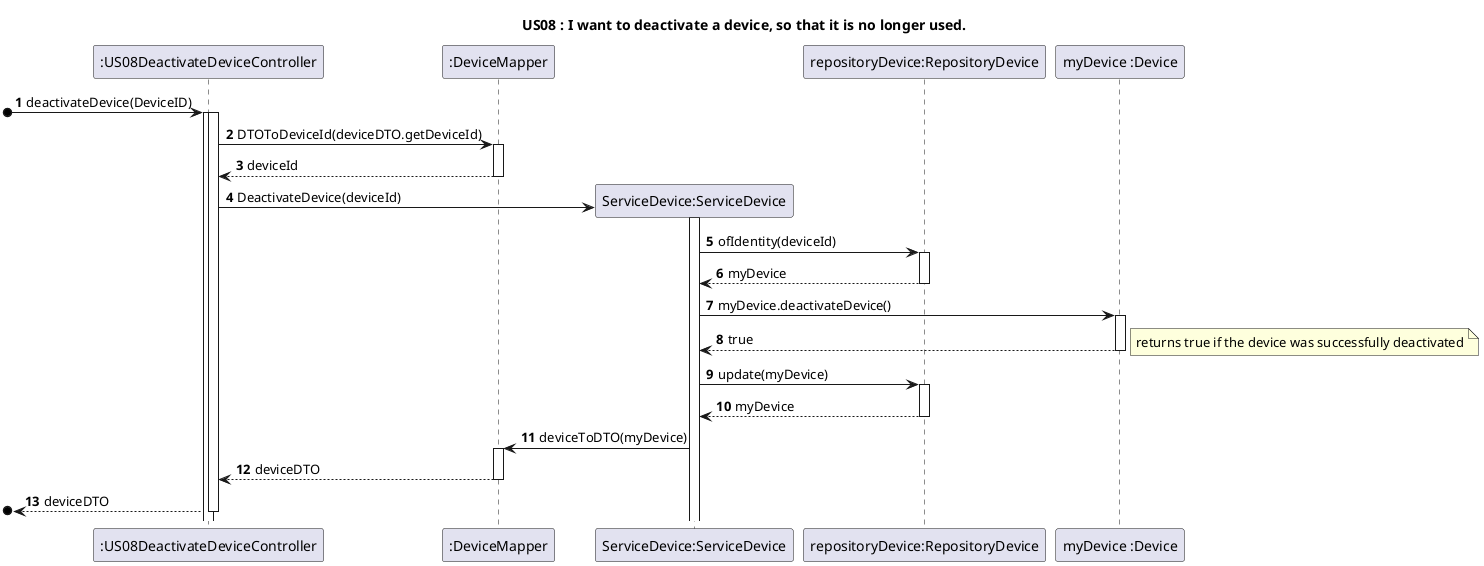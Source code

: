 @startuml
'https://plantuml.com/sequence-diagram

autonumber

title US08 : I want to deactivate a device, so that it is no longer used.

[o-> ":US08DeactivateDeviceController" ++   : deactivateDevice(DeviceID)
activate ":US08DeactivateDeviceController"

":US08DeactivateDeviceController" -> ":DeviceMapper" : DTOToDeviceId(deviceDTO.getDeviceId)
activate ":DeviceMapper"

":DeviceMapper" --> ":US08DeactivateDeviceController" : deviceId
deactivate ":DeviceMapper"

":US08DeactivateDeviceController" -> "ServiceDevice:ServiceDevice" ** : DeactivateDevice(deviceId)
activate "ServiceDevice:ServiceDevice"

"ServiceDevice:ServiceDevice" -> "repositoryDevice:RepositoryDevice" : ofIdentity(deviceId)
activate "repositoryDevice:RepositoryDevice"

"repositoryDevice:RepositoryDevice" --> "ServiceDevice:ServiceDevice"  :myDevice
deactivate "repositoryDevice:RepositoryDevice"

"ServiceDevice:ServiceDevice" -> "myDevice :Device"  :myDevice.deactivateDevice()
deactivate "repositoryDevice:RepositoryDevice"
activate "myDevice :Device"



"myDevice :Device" --> "ServiceDevice:ServiceDevice" : true
deactivate "myDevice :Device"

note right
returns true if the device was successfully deactivated
end note

"ServiceDevice:ServiceDevice" -> "repositoryDevice:RepositoryDevice" : update(myDevice)
activate "repositoryDevice:RepositoryDevice"

"repositoryDevice:RepositoryDevice" --> "ServiceDevice:ServiceDevice" : myDevice
deactivate "repositoryDevice:RepositoryDevice"

"ServiceDevice:ServiceDevice" -> ":DeviceMapper" : deviceToDTO(myDevice)
activate ":DeviceMapper"

":DeviceMapper" --> ":US08DeactivateDeviceController" : deviceDTO
deactivate ":DeviceMapper"

[o<-- ":US08DeactivateDeviceController" : deviceDTO
deactivate ":US08DeactivateDeviceController"


@enduml